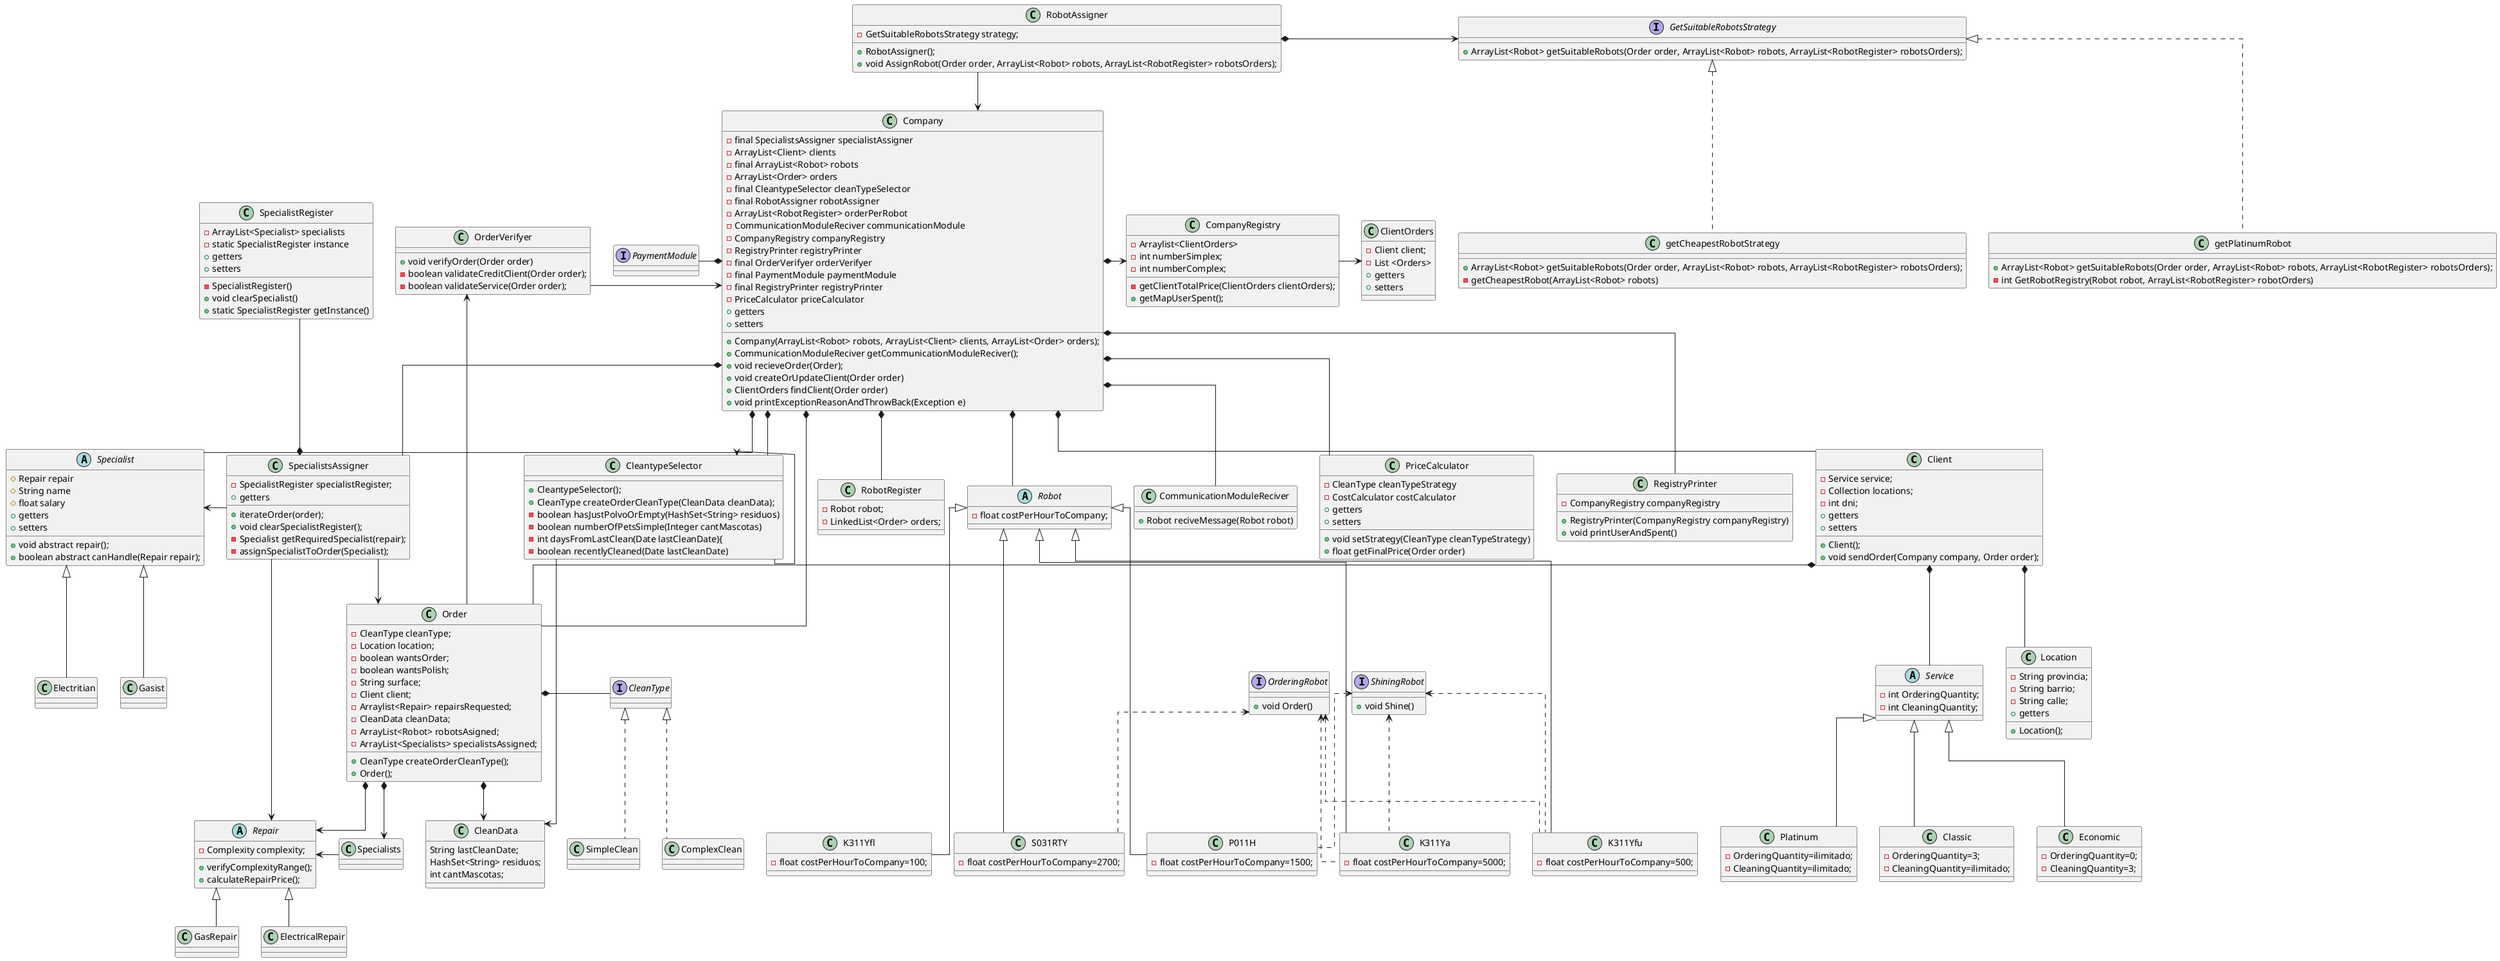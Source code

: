 @startuml
'https://plantuml.com/class-diagram

skinparam linetype ortho

class Client {
    - Service service;
    - Collection locations;
    - int dni;
    + getters
    + setters

    + Client();
    + void sendOrder(Company company, Order order);
}

class Location{
    - String provincia;
    - String barrio;
    - String calle;
    + getters
    + Location();
}


class RobotRegister{
    - Robot robot;
    - LinkedList<Order> orders;
}

abstract Robot{
    - float costPerHourToCompany;
}
class S031RTY{
    - float costPerHourToCompany=2700;
}
class K311Yfu{
    - float costPerHourToCompany=500;
}
class P011H{
    - float costPerHourToCompany=1500;
}
class K311Ya{
    - float costPerHourToCompany=5000;
}
class K311Yfl{
    - float costPerHourToCompany=100;
}

interface OrderingRobot{
    + void Order()
}
interface ShiningRobot{
    + void Shine()
}

abstract Service{
    - int OrderingQuantity;
    - int CleaningQuantity;
}
class Platinum{
    - OrderingQuantity=ilimitado;
    - CleaningQuantity=ilimitado;
}
class Classic{
    - OrderingQuantity=3;
    - CleaningQuantity=ilimitado;
}

class Economic{
    - OrderingQuantity=0;
    - CleaningQuantity=3;
}

class Company{
    - final SpecialistsAssigner specialistAssigner
    - ArrayList<Client> clients
    - final ArrayList<Robot> robots
    - ArrayList<Order> orders
    - final CleantypeSelector cleanTypeSelector
    - final RobotAssigner robotAssigner
    - ArrayList<RobotRegister> orderPerRobot
    - CommunicationModuleReciver communicationModule
    - CompanyRegistry companyRegistry
    - RegistryPrinter registryPrinter
    - final OrderVerifyer orderVerifyer
    - final PaymentModule paymentModule
    - final RegistryPrinter registryPrinter
    - PriceCalculator priceCalculator
    + getters
    + setters

    + Company(ArrayList<Robot> robots, ArrayList<Client> clients, ArrayList<Order> orders);
    + CommunicationModuleReciver getCommunicationModuleReciver();
    + void recieveOrder(Order);
    + void createOrUpdateClient(Order order)
    + ClientOrders findClient(Order order)
    + void printExceptionReasonAndThrowBack(Exception e)
}

Company*--CommunicationModuleReciver

class CommunicationModuleReciver
{
    + Robot reciveMessage(Robot robot)
}

class PriceCalculator
{
    - CleanType cleanTypeStrategy
    - CostCalculator costCalculator
    + getters
    + setters
    + void setStrategy(CleanType cleanTypeStrategy)
    + float getFinalPrice(Order order)
}



class CompanyRegistry{
-Arraylist<ClientOrders>
-int numberSimplex;
-int numberComplex;
-getClientTotalPrice(ClientOrders clientOrders);
+getMapUserSpent();
}

class ClientOrders{
    -Client client;
    -List <Orders>
    + getters
    + setters
}

class OrderVerifyer{
    + void verifyOrder(Order order)
}

Company *-> CompanyRegistry
CompanyRegistry ->ClientOrders

class RobotAssigner{
   - GetSuitableRobotsStrategy strategy;
   + RobotAssigner();
   + void AssignRobot(Order order, ArrayList<Robot> robots, ArrayList<RobotRegister> robotsOrders);
   }

class Order{

    - CleanType cleanType;
    - Location location;
    - boolean wantsOrder;
    - boolean wantsPolish;
    - String surface;
    - Client client;
    - Arraylist<Repair> repairsRequested;
    - CleanData cleanData;
    + CleanType createOrderCleanType();
    + Order();
    - ArrayList<Robot> robotsAsigned;
    - ArrayList<Specialists> specialistsAssigned;
}



interface GetSuitableRobotsStrategy{
 + ArrayList<Robot> getSuitableRobots(Order order, ArrayList<Robot> robots, ArrayList<RobotRegister> robotsOrders);
}

class getCheapestRobotStrategy implements GetSuitableRobotsStrategy{

+ArrayList<Robot> getSuitableRobots(Order order, ArrayList<Robot> robots, ArrayList<RobotRegister> robotsOrders);
-getCheapestRobot(ArrayList<Robot> robots)

}

class getPlatinumRobot implements GetSuitableRobotsStrategy{
+ArrayList<Robot> getSuitableRobots(Order order, ArrayList<Robot> robots, ArrayList<RobotRegister> robotsOrders);
-int GetRobotRegistry(Robot robot, ArrayList<RobotRegister> robotOrders)

}

class CleantypeSelector {

+CleantypeSelector();
+CleanType createOrderCleanType(CleanData cleanData);
-boolean hasJustPolvoOrEmpty(HashSet<String> residuos)
-boolean numberOfPetsSimple(Integer cantMascotas)
-int daysFromLastClean(Date lastCleanDate){
-boolean recentlyCleaned(Date lastCleanDate)
}


interface CleanType{

}
class ComplexClean implements CleanType{
}

class SimpleClean implements CleanType{

}


class OrderVerifyer{
    - boolean validateCreditClient(Order order);
    - boolean validateService(Order order);
}

Interface PaymentModule{
}



abstract class Specialist{
    # Repair repair
    # String name
    # float salary
    + getters
    + setters
    + void abstract repair();
    + boolean abstract canHandle(Repair repair);
}

class Gasist extends Specialist{

}

class Electritian extends Specialist{

}

abstract class Repair{
   -Complexity complexity;
   +verifyComplexityRange();
   +calculateRepairPrice();
}
class GasRepair extends Repair{

}
class ElectricalRepair extends Repair{

}

class SpecialistRegister
{
    - ArrayList<Specialist> specialists
    - static SpecialistRegister instance
    - SpecialistRegister()
    + getters
    + setters
    + void clearSpecialist()
    + static SpecialistRegister getInstance()
}

SpecialistsAssigner*-up-SpecialistRegister

class SpecialistsAssigner {
    - SpecialistRegister specialistRegister;
    + getters
    + iterateOrder(order);
    + void clearSpecialistRegister();
    - Specialist getRequiredSpecialist(repair);
    - assignSpecialistToOrder(Specialist);
}

class CleanData{
    String lastCleanDate;
    HashSet<String> residuos;
    int cantMascotas;
}

class RegistryPrinter
{
    - CompanyRegistry companyRegistry
    + RegistryPrinter(CompanyRegistry companyRegistry)
    + void printUserAndSpent()
}

SpecialistsAssigner->Order

Order*-->CleanData
CleantypeSelector -right>CleanData
SpecialistsAssigner->Repair

SpecialistsAssigner-left>Specialist

Specialists-left->Repair
Company *-left- PaymentModule
OrderVerifyer <-- Order

Service <|-- Platinum
Service <|-- Classic
Service <|-- Economic


CleantypeSelector<--CleantypeSelector

Company *-- SpecialistsAssigner

Company*-- Robot
Company *-- Client
Company *-- Order
Company *-- PriceCalculator
Company *-- RegistryPrinter
Company *-- RobotRegister
Company <-left- OrderVerifyer
Company <-up- RobotAssigner

Robot <|--- K311Yfl
Robot <|--- K311Yfu
Robot <|--- P011H
Robot <|--- K311Ya
Robot <|--- S031RTY

ShiningRobot <.. K311Yfu
ShiningRobot <.. P011H
ShiningRobot <.. K311Ya
OrderingRobot <.. K311Yfu
OrderingRobot <.. K311Ya
OrderingRobot <.. S031RTY

Client *-- Service
Client *-- Location
Company *--Specialist
Company *-CleantypeSelector
Order*-->Specialists
Order*-->Repair
Order*- CleanType
Client*--Order
RobotAssigner*->GetSuitableRobotsStrategy
@enduml